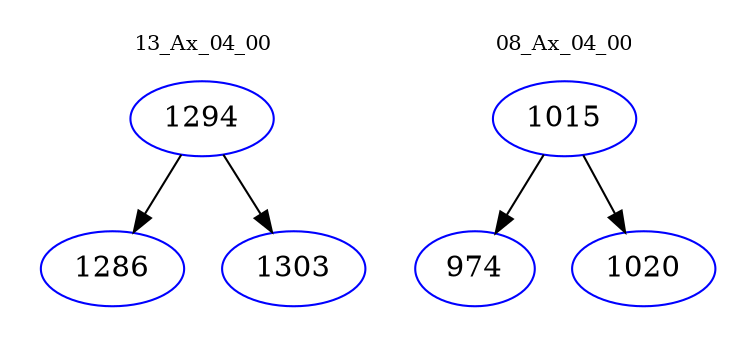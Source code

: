 digraph{
subgraph cluster_0 {
color = white
label = "13_Ax_04_00";
fontsize=10;
T0_1294 [label="1294", color="blue"]
T0_1294 -> T0_1286 [color="black"]
T0_1286 [label="1286", color="blue"]
T0_1294 -> T0_1303 [color="black"]
T0_1303 [label="1303", color="blue"]
}
subgraph cluster_1 {
color = white
label = "08_Ax_04_00";
fontsize=10;
T1_1015 [label="1015", color="blue"]
T1_1015 -> T1_974 [color="black"]
T1_974 [label="974", color="blue"]
T1_1015 -> T1_1020 [color="black"]
T1_1020 [label="1020", color="blue"]
}
}
